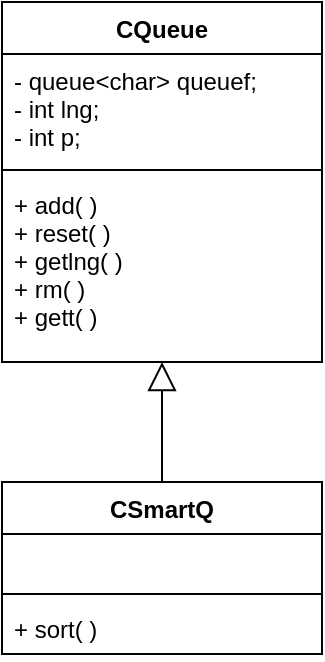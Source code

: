 <mxfile version="12.6.5" type="device"><diagram name="Page-1" id="9f46799a-70d6-7492-0946-bef42562c5a5"><mxGraphModel dx="1086" dy="806" grid="1" gridSize="10" guides="1" tooltips="1" connect="1" arrows="1" fold="1" page="1" pageScale="1" pageWidth="1100" pageHeight="850" background="#ffffff" math="0" shadow="0"><root><mxCell id="0"/><mxCell id="1" parent="0"/><mxCell id="ByQCZhd3shc6e8LyIV5A-1" value="CQueue" style="swimlane;fontStyle=1;align=center;verticalAlign=top;childLayout=stackLayout;horizontal=1;startSize=26;horizontalStack=0;resizeParent=1;resizeParentMax=0;resizeLast=0;collapsible=1;marginBottom=0;" parent="1" vertex="1"><mxGeometry x="470" y="40" width="160" height="180" as="geometry"/></mxCell><mxCell id="ByQCZhd3shc6e8LyIV5A-2" value="- queue&lt;char&gt; queuef;&#10;- int lng;&#10;- int p;" style="text;strokeColor=none;fillColor=none;align=left;verticalAlign=top;spacingLeft=4;spacingRight=4;overflow=hidden;rotatable=0;points=[[0,0.5],[1,0.5]];portConstraint=eastwest;" parent="ByQCZhd3shc6e8LyIV5A-1" vertex="1"><mxGeometry y="26" width="160" height="54" as="geometry"/></mxCell><mxCell id="ByQCZhd3shc6e8LyIV5A-3" value="" style="line;strokeWidth=1;fillColor=none;align=left;verticalAlign=middle;spacingTop=-1;spacingLeft=3;spacingRight=3;rotatable=0;labelPosition=right;points=[];portConstraint=eastwest;" parent="ByQCZhd3shc6e8LyIV5A-1" vertex="1"><mxGeometry y="80" width="160" height="8" as="geometry"/></mxCell><mxCell id="ByQCZhd3shc6e8LyIV5A-4" value="+ add( )&#10;+ reset( )&#10;+ getlng( )&#10;+ rm( )&#10;+ gett( )" style="text;strokeColor=none;fillColor=none;align=left;verticalAlign=top;spacingLeft=4;spacingRight=4;overflow=hidden;rotatable=0;points=[[0,0.5],[1,0.5]];portConstraint=eastwest;" parent="ByQCZhd3shc6e8LyIV5A-1" vertex="1"><mxGeometry y="88" width="160" height="92" as="geometry"/></mxCell><mxCell id="ByQCZhd3shc6e8LyIV5A-5" value="CSmartQ" style="swimlane;fontStyle=1;align=center;verticalAlign=top;childLayout=stackLayout;horizontal=1;startSize=26;horizontalStack=0;resizeParent=1;resizeParentMax=0;resizeLast=0;collapsible=1;marginBottom=0;" parent="1" vertex="1"><mxGeometry x="470" y="280" width="160" height="86" as="geometry"/></mxCell><mxCell id="ByQCZhd3shc6e8LyIV5A-6" value=" " style="text;strokeColor=none;fillColor=none;align=left;verticalAlign=top;spacingLeft=4;spacingRight=4;overflow=hidden;rotatable=0;points=[[0,0.5],[1,0.5]];portConstraint=eastwest;" parent="ByQCZhd3shc6e8LyIV5A-5" vertex="1"><mxGeometry y="26" width="160" height="26" as="geometry"/></mxCell><mxCell id="ByQCZhd3shc6e8LyIV5A-7" value="" style="line;strokeWidth=1;fillColor=none;align=left;verticalAlign=middle;spacingTop=-1;spacingLeft=3;spacingRight=3;rotatable=0;labelPosition=right;points=[];portConstraint=eastwest;" parent="ByQCZhd3shc6e8LyIV5A-5" vertex="1"><mxGeometry y="52" width="160" height="8" as="geometry"/></mxCell><mxCell id="ByQCZhd3shc6e8LyIV5A-8" value="+ sort( )" style="text;strokeColor=none;fillColor=none;align=left;verticalAlign=top;spacingLeft=4;spacingRight=4;overflow=hidden;rotatable=0;points=[[0,0.5],[1,0.5]];portConstraint=eastwest;" parent="ByQCZhd3shc6e8LyIV5A-5" vertex="1"><mxGeometry y="60" width="160" height="26" as="geometry"/></mxCell><mxCell id="ByQCZhd3shc6e8LyIV5A-9" value="" style="endArrow=block;endFill=0;endSize=12;html=1;edgeStyle=orthogonalEdgeStyle;" parent="1" source="ByQCZhd3shc6e8LyIV5A-5" target="ByQCZhd3shc6e8LyIV5A-1" edge="1"><mxGeometry width="160" relative="1" as="geometry"><mxPoint x="470" y="390" as="sourcePoint"/><mxPoint x="630" y="390" as="targetPoint"/></mxGeometry></mxCell></root></mxGraphModel></diagram></mxfile>